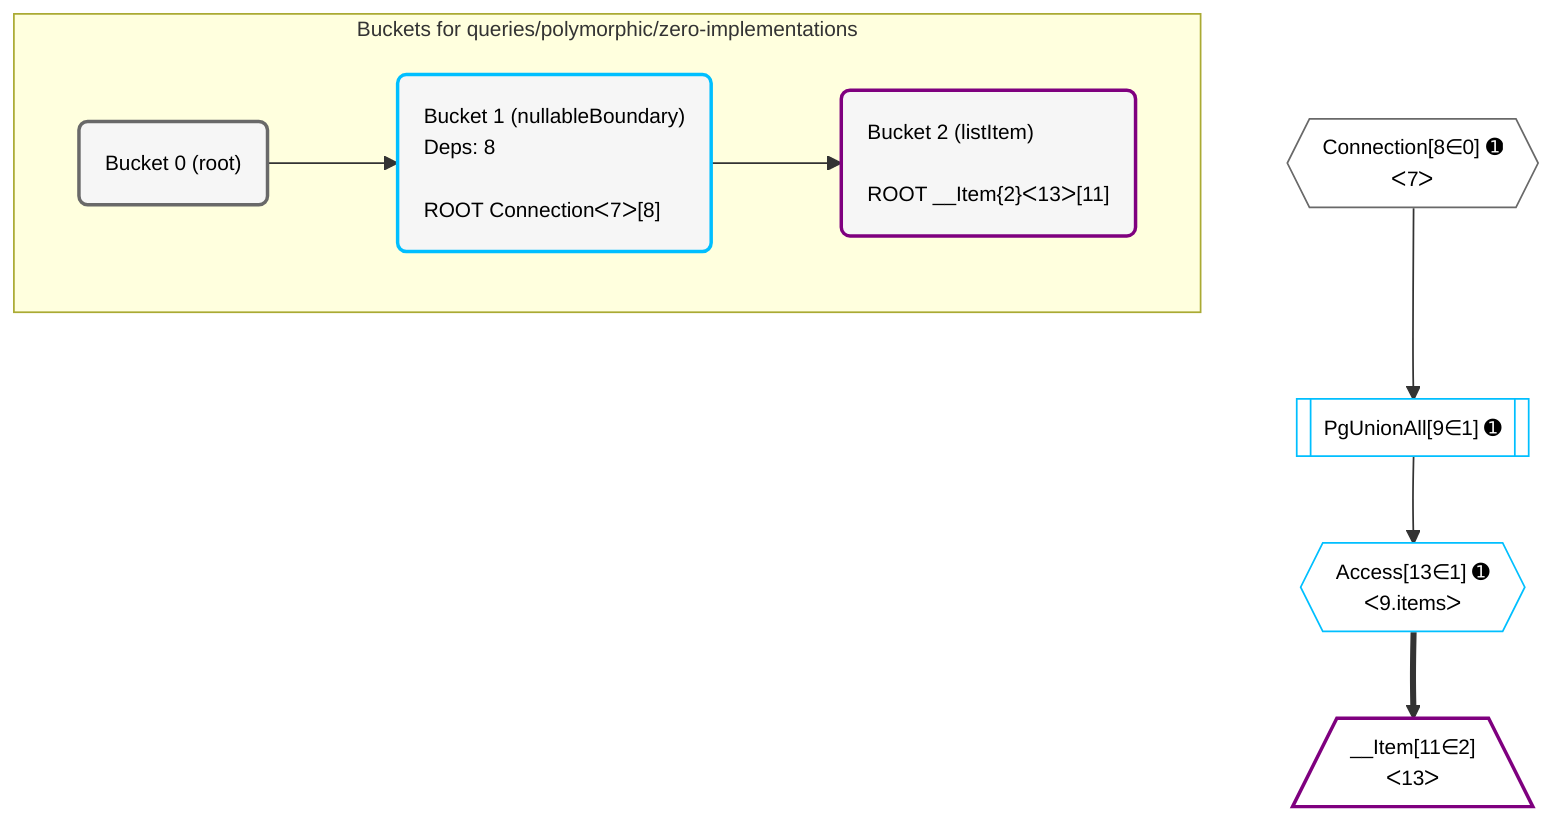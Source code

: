 %%{init: {'themeVariables': { 'fontSize': '12px'}}}%%
graph TD
    classDef path fill:#eee,stroke:#000,color:#000
    classDef plan fill:#fff,stroke-width:1px,color:#000
    classDef itemplan fill:#fff,stroke-width:2px,color:#000
    classDef unbatchedplan fill:#dff,stroke-width:1px,color:#000
    classDef sideeffectplan fill:#fcc,stroke-width:2px,color:#000
    classDef bucket fill:#f6f6f6,color:#000,stroke-width:2px,text-align:left

    subgraph "Buckets for queries/polymorphic/zero-implementations"
    Bucket0("Bucket 0 (root)"):::bucket
    Bucket1("Bucket 1 (nullableBoundary)<br />Deps: 8<br /><br />ROOT Connectionᐸ7ᐳ[8]"):::bucket
    Bucket2("Bucket 2 (listItem)<br /><br />ROOT __Item{2}ᐸ13ᐳ[11]"):::bucket
    end
    Bucket0 --> Bucket1
    Bucket1 --> Bucket2

    %% plan dependencies
    Connection8{{"Connection[8∈0] ➊<br />ᐸ7ᐳ"}}:::plan
    PgUnionAll9[["PgUnionAll[9∈1] ➊"]]:::plan
    Connection8 --> PgUnionAll9
    Access13{{"Access[13∈1] ➊<br />ᐸ9.itemsᐳ"}}:::plan
    PgUnionAll9 --> Access13
    __Item11[/"__Item[11∈2]<br />ᐸ13ᐳ"\]:::itemplan
    Access13 ==> __Item11

    %% define steps
    classDef bucket0 stroke:#696969
    class Bucket0,Connection8 bucket0
    classDef bucket1 stroke:#00bfff
    class Bucket1,PgUnionAll9,Access13 bucket1
    classDef bucket2 stroke:#7f007f
    class Bucket2,__Item11 bucket2